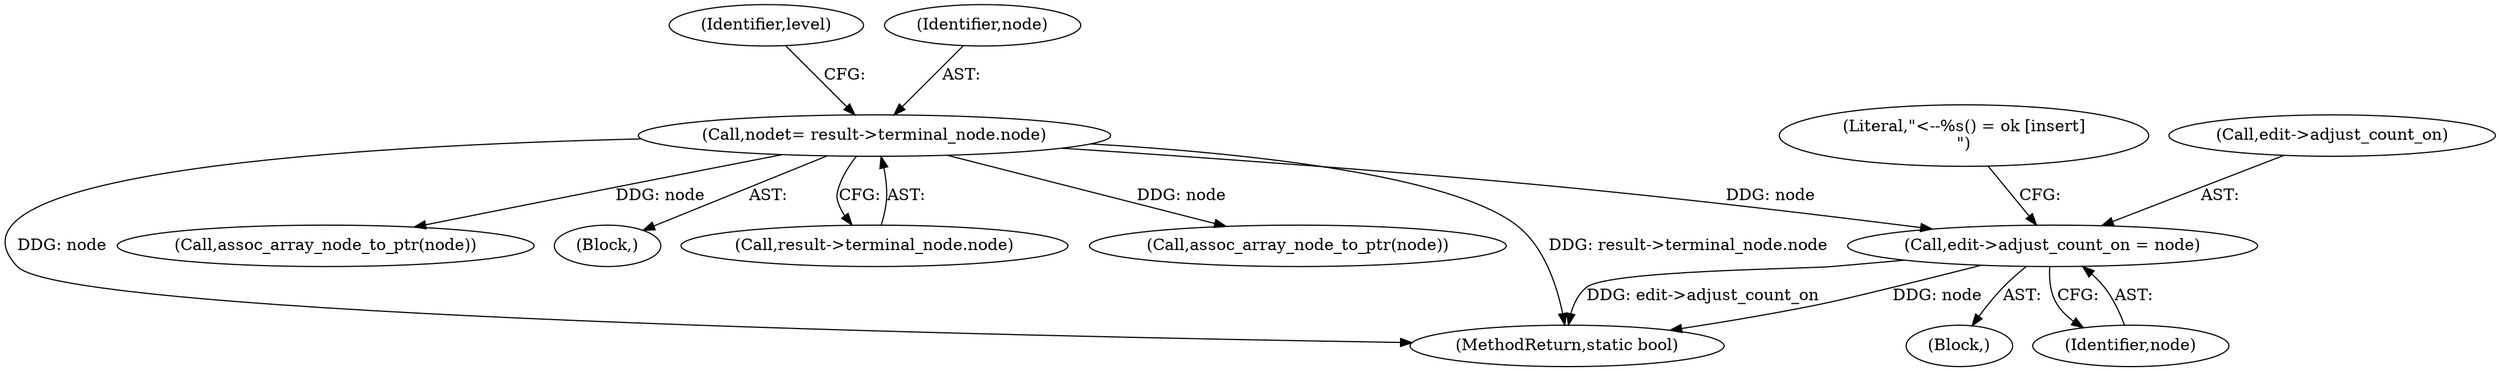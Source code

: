 digraph "0_linux_ea6789980fdaa610d7eb63602c746bf6ec70cd2b@pointer" {
"1000253" [label="(Call,edit->adjust_count_on = node)"];
"1000142" [label="(Call,node\t= result->terminal_node.node)"];
"1000257" [label="(Identifier,node)"];
"1000253" [label="(Call,edit->adjust_count_on = node)"];
"1001251" [label="(MethodReturn,static bool)"];
"1000993" [label="(Call,assoc_array_node_to_ptr(node))"];
"1000150" [label="(Identifier,level)"];
"1000122" [label="(Block,)"];
"1000239" [label="(Block,)"];
"1000142" [label="(Call,node\t= result->terminal_node.node)"];
"1000144" [label="(Call,result->terminal_node.node)"];
"1000259" [label="(Literal,\"<--%s() = ok [insert]\n\")"];
"1000143" [label="(Identifier,node)"];
"1000254" [label="(Call,edit->adjust_count_on)"];
"1000854" [label="(Call,assoc_array_node_to_ptr(node))"];
"1000253" -> "1000239"  [label="AST: "];
"1000253" -> "1000257"  [label="CFG: "];
"1000254" -> "1000253"  [label="AST: "];
"1000257" -> "1000253"  [label="AST: "];
"1000259" -> "1000253"  [label="CFG: "];
"1000253" -> "1001251"  [label="DDG: edit->adjust_count_on"];
"1000253" -> "1001251"  [label="DDG: node"];
"1000142" -> "1000253"  [label="DDG: node"];
"1000142" -> "1000122"  [label="AST: "];
"1000142" -> "1000144"  [label="CFG: "];
"1000143" -> "1000142"  [label="AST: "];
"1000144" -> "1000142"  [label="AST: "];
"1000150" -> "1000142"  [label="CFG: "];
"1000142" -> "1001251"  [label="DDG: result->terminal_node.node"];
"1000142" -> "1001251"  [label="DDG: node"];
"1000142" -> "1000854"  [label="DDG: node"];
"1000142" -> "1000993"  [label="DDG: node"];
}
